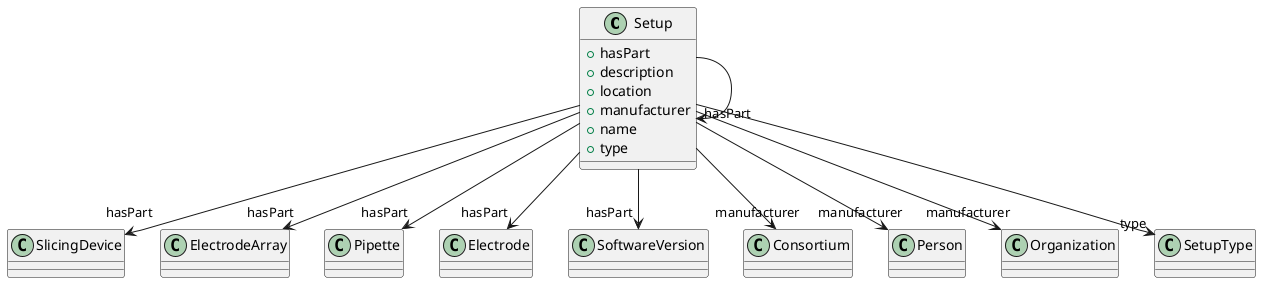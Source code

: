 @startuml
class Setup {
+hasPart
+description
+location
+manufacturer
+name
+type

}
Setup -d-> "hasPart" SlicingDevice
Setup -d-> "hasPart" ElectrodeArray
Setup -d-> "hasPart" Pipette
Setup -d-> "hasPart" Electrode
Setup -d-> "hasPart" Setup
Setup -d-> "hasPart" SoftwareVersion
Setup -d-> "manufacturer" Consortium
Setup -d-> "manufacturer" Person
Setup -d-> "manufacturer" Organization
Setup -d-> "type" SetupType

@enduml